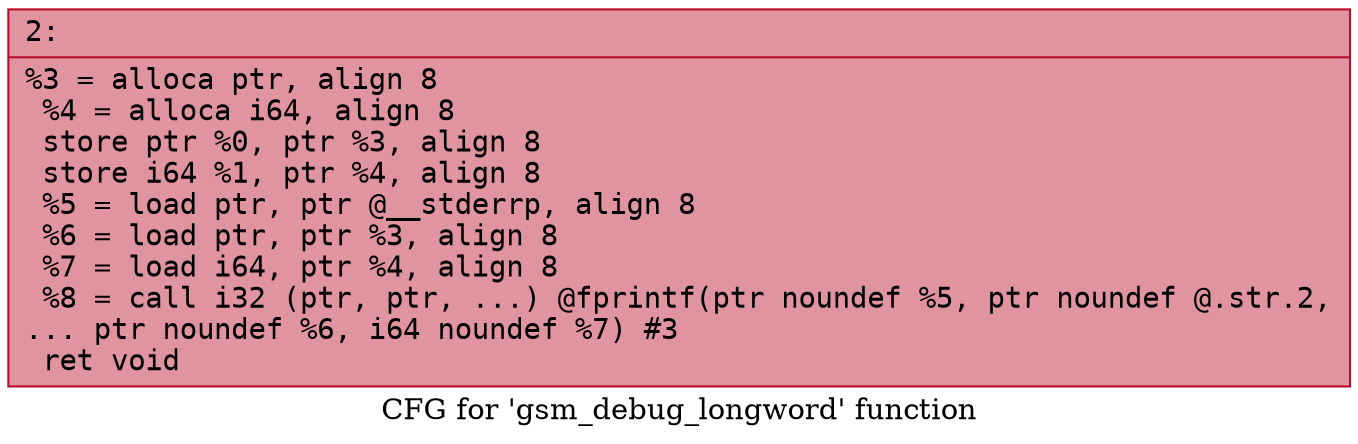 digraph "CFG for 'gsm_debug_longword' function" {
	label="CFG for 'gsm_debug_longword' function";

	Node0x6000029fe490 [shape=record,color="#b70d28ff", style=filled, fillcolor="#b70d2870" fontname="Courier",label="{2:\l|  %3 = alloca ptr, align 8\l  %4 = alloca i64, align 8\l  store ptr %0, ptr %3, align 8\l  store i64 %1, ptr %4, align 8\l  %5 = load ptr, ptr @__stderrp, align 8\l  %6 = load ptr, ptr %3, align 8\l  %7 = load i64, ptr %4, align 8\l  %8 = call i32 (ptr, ptr, ...) @fprintf(ptr noundef %5, ptr noundef @.str.2,\l... ptr noundef %6, i64 noundef %7) #3\l  ret void\l}"];
}
